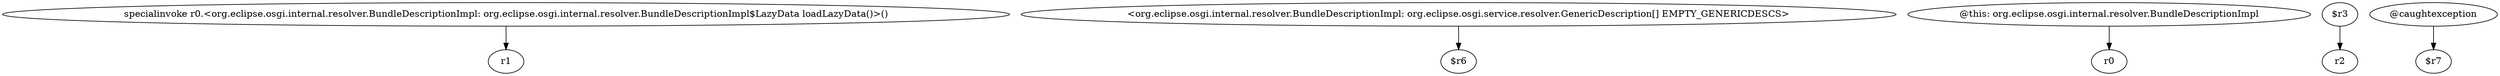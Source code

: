 digraph g {
0[label="specialinvoke r0.<org.eclipse.osgi.internal.resolver.BundleDescriptionImpl: org.eclipse.osgi.internal.resolver.BundleDescriptionImpl$LazyData loadLazyData()>()"]
1[label="r1"]
0->1[label=""]
2[label="<org.eclipse.osgi.internal.resolver.BundleDescriptionImpl: org.eclipse.osgi.service.resolver.GenericDescription[] EMPTY_GENERICDESCS>"]
3[label="$r6"]
2->3[label=""]
4[label="@this: org.eclipse.osgi.internal.resolver.BundleDescriptionImpl"]
5[label="r0"]
4->5[label=""]
6[label="$r3"]
7[label="r2"]
6->7[label=""]
8[label="@caughtexception"]
9[label="$r7"]
8->9[label=""]
}